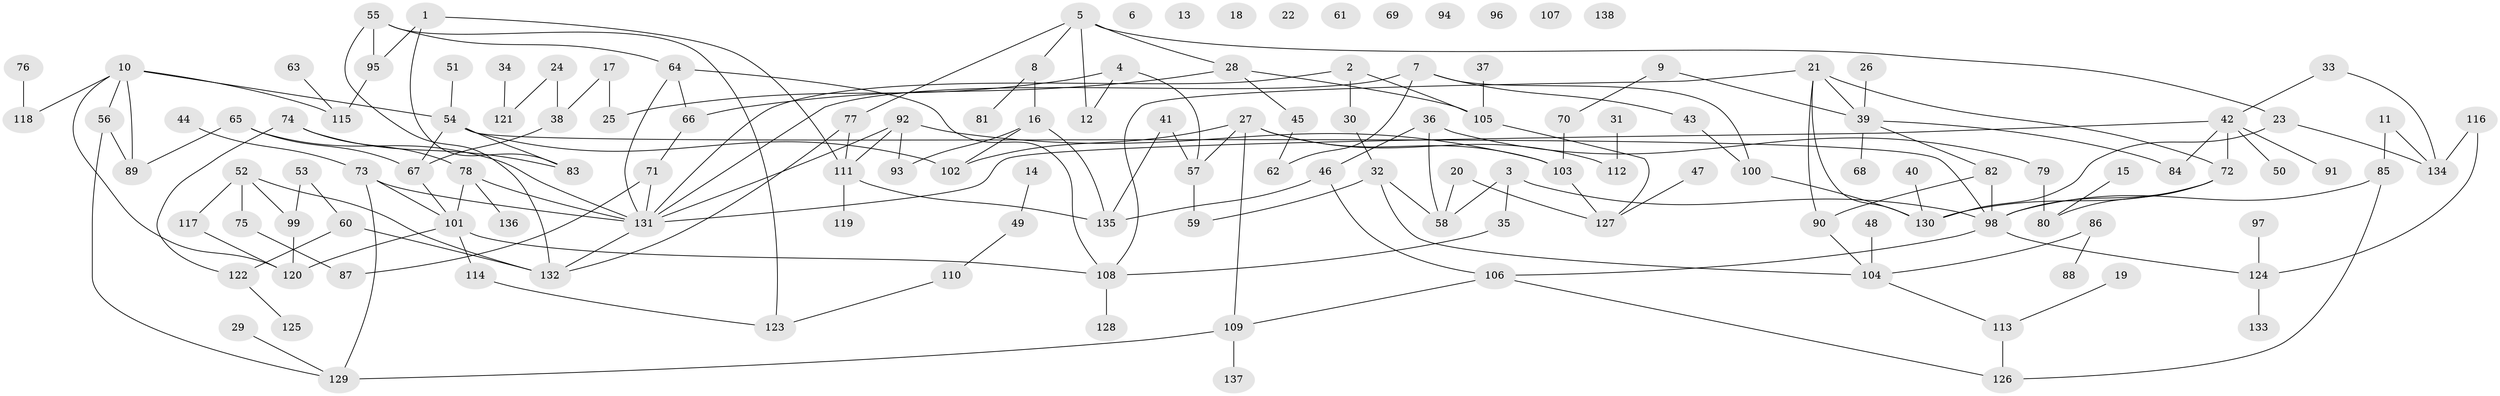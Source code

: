 // Generated by graph-tools (version 1.1) at 2025/00/03/09/25 03:00:44]
// undirected, 138 vertices, 183 edges
graph export_dot {
graph [start="1"]
  node [color=gray90,style=filled];
  1;
  2;
  3;
  4;
  5;
  6;
  7;
  8;
  9;
  10;
  11;
  12;
  13;
  14;
  15;
  16;
  17;
  18;
  19;
  20;
  21;
  22;
  23;
  24;
  25;
  26;
  27;
  28;
  29;
  30;
  31;
  32;
  33;
  34;
  35;
  36;
  37;
  38;
  39;
  40;
  41;
  42;
  43;
  44;
  45;
  46;
  47;
  48;
  49;
  50;
  51;
  52;
  53;
  54;
  55;
  56;
  57;
  58;
  59;
  60;
  61;
  62;
  63;
  64;
  65;
  66;
  67;
  68;
  69;
  70;
  71;
  72;
  73;
  74;
  75;
  76;
  77;
  78;
  79;
  80;
  81;
  82;
  83;
  84;
  85;
  86;
  87;
  88;
  89;
  90;
  91;
  92;
  93;
  94;
  95;
  96;
  97;
  98;
  99;
  100;
  101;
  102;
  103;
  104;
  105;
  106;
  107;
  108;
  109;
  110;
  111;
  112;
  113;
  114;
  115;
  116;
  117;
  118;
  119;
  120;
  121;
  122;
  123;
  124;
  125;
  126;
  127;
  128;
  129;
  130;
  131;
  132;
  133;
  134;
  135;
  136;
  137;
  138;
  1 -- 83;
  1 -- 95;
  1 -- 111;
  2 -- 30;
  2 -- 105;
  2 -- 131;
  3 -- 35;
  3 -- 58;
  3 -- 98;
  4 -- 12;
  4 -- 25;
  4 -- 57;
  5 -- 8;
  5 -- 12;
  5 -- 23;
  5 -- 28;
  5 -- 77;
  7 -- 43;
  7 -- 62;
  7 -- 100;
  7 -- 131;
  8 -- 16;
  8 -- 81;
  9 -- 39;
  9 -- 70;
  10 -- 54;
  10 -- 56;
  10 -- 89;
  10 -- 115;
  10 -- 118;
  10 -- 120;
  11 -- 85;
  11 -- 134;
  14 -- 49;
  15 -- 80;
  16 -- 93;
  16 -- 102;
  16 -- 135;
  17 -- 25;
  17 -- 38;
  19 -- 113;
  20 -- 58;
  20 -- 127;
  21 -- 39;
  21 -- 72;
  21 -- 90;
  21 -- 108;
  21 -- 130;
  23 -- 130;
  23 -- 134;
  24 -- 38;
  24 -- 121;
  26 -- 39;
  27 -- 57;
  27 -- 102;
  27 -- 103;
  27 -- 109;
  27 -- 112;
  28 -- 45;
  28 -- 66;
  28 -- 105;
  29 -- 129;
  30 -- 32;
  31 -- 112;
  32 -- 58;
  32 -- 59;
  32 -- 104;
  33 -- 42;
  33 -- 134;
  34 -- 121;
  35 -- 108;
  36 -- 46;
  36 -- 58;
  36 -- 79;
  37 -- 105;
  38 -- 67;
  39 -- 68;
  39 -- 82;
  39 -- 84;
  40 -- 130;
  41 -- 57;
  41 -- 135;
  42 -- 50;
  42 -- 72;
  42 -- 84;
  42 -- 91;
  42 -- 131;
  43 -- 100;
  44 -- 73;
  45 -- 62;
  46 -- 106;
  46 -- 135;
  47 -- 127;
  48 -- 104;
  49 -- 110;
  51 -- 54;
  52 -- 75;
  52 -- 99;
  52 -- 117;
  52 -- 132;
  53 -- 60;
  53 -- 99;
  54 -- 67;
  54 -- 83;
  54 -- 98;
  54 -- 102;
  55 -- 64;
  55 -- 95;
  55 -- 123;
  55 -- 132;
  56 -- 89;
  56 -- 129;
  57 -- 59;
  60 -- 122;
  60 -- 132;
  63 -- 115;
  64 -- 66;
  64 -- 108;
  64 -- 131;
  65 -- 67;
  65 -- 89;
  65 -- 131;
  66 -- 71;
  67 -- 101;
  70 -- 103;
  71 -- 87;
  71 -- 131;
  72 -- 80;
  72 -- 98;
  72 -- 130;
  73 -- 101;
  73 -- 129;
  73 -- 131;
  74 -- 78;
  74 -- 83;
  74 -- 122;
  75 -- 87;
  76 -- 118;
  77 -- 111;
  77 -- 132;
  78 -- 101;
  78 -- 131;
  78 -- 136;
  79 -- 80;
  82 -- 90;
  82 -- 98;
  85 -- 98;
  85 -- 126;
  86 -- 88;
  86 -- 104;
  90 -- 104;
  92 -- 93;
  92 -- 103;
  92 -- 111;
  92 -- 131;
  95 -- 115;
  97 -- 124;
  98 -- 106;
  98 -- 124;
  99 -- 120;
  100 -- 130;
  101 -- 108;
  101 -- 114;
  101 -- 120;
  103 -- 127;
  104 -- 113;
  105 -- 127;
  106 -- 109;
  106 -- 126;
  108 -- 128;
  109 -- 129;
  109 -- 137;
  110 -- 123;
  111 -- 119;
  111 -- 135;
  113 -- 126;
  114 -- 123;
  116 -- 124;
  116 -- 134;
  117 -- 120;
  122 -- 125;
  124 -- 133;
  131 -- 132;
}
